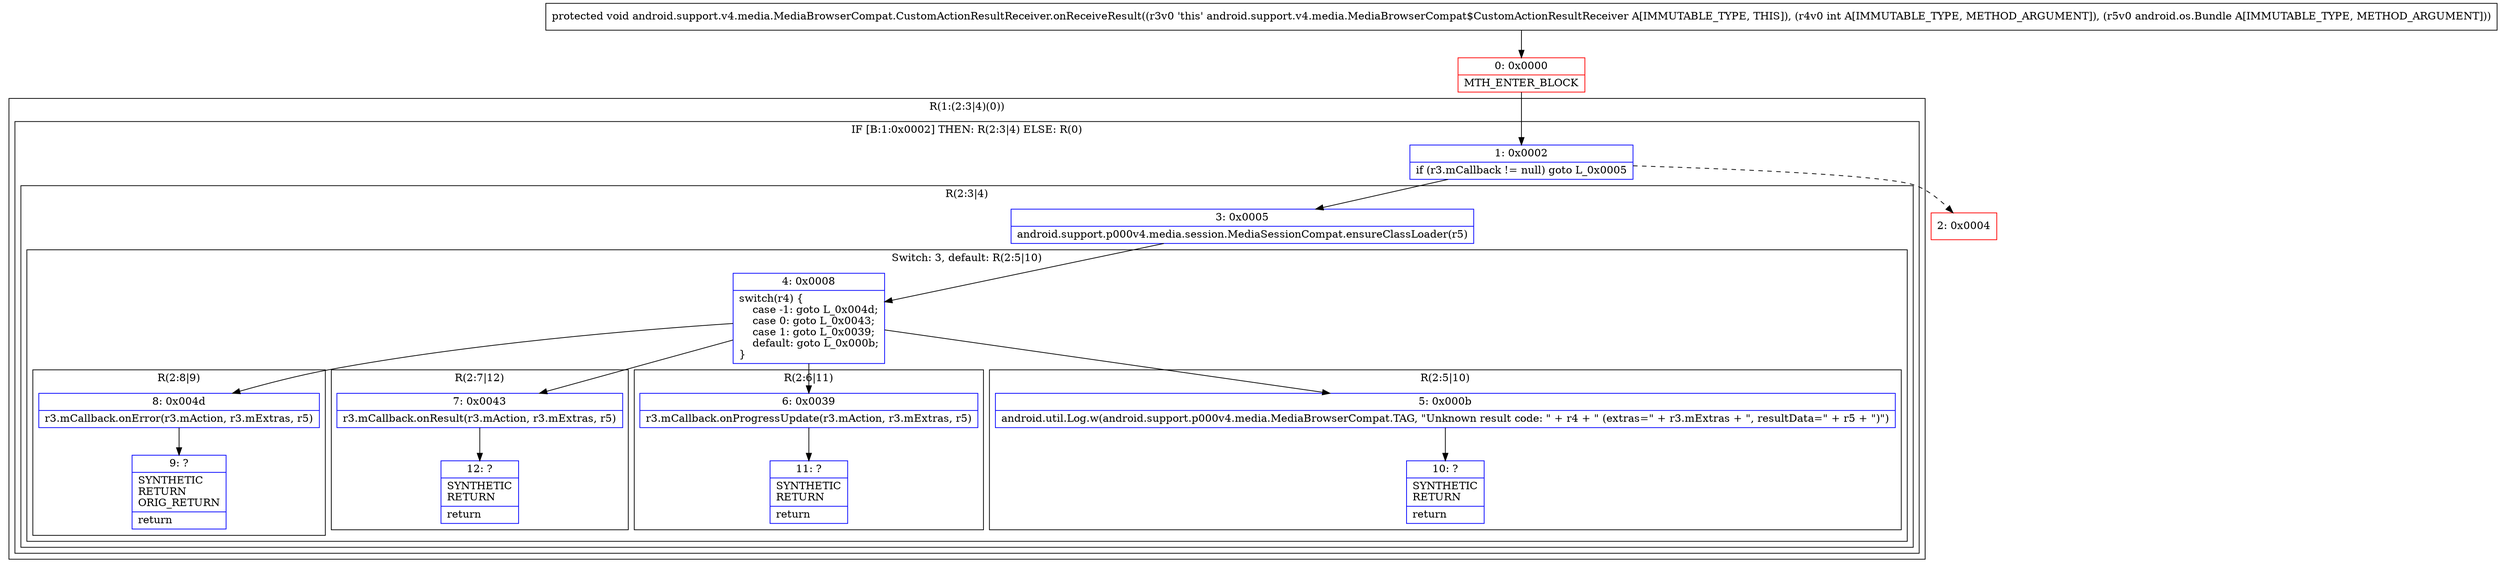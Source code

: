 digraph "CFG forandroid.support.v4.media.MediaBrowserCompat.CustomActionResultReceiver.onReceiveResult(ILandroid\/os\/Bundle;)V" {
subgraph cluster_Region_396660015 {
label = "R(1:(2:3|4)(0))";
node [shape=record,color=blue];
subgraph cluster_IfRegion_1414383881 {
label = "IF [B:1:0x0002] THEN: R(2:3|4) ELSE: R(0)";
node [shape=record,color=blue];
Node_1 [shape=record,label="{1\:\ 0x0002|if (r3.mCallback != null) goto L_0x0005\l}"];
subgraph cluster_Region_312105935 {
label = "R(2:3|4)";
node [shape=record,color=blue];
Node_3 [shape=record,label="{3\:\ 0x0005|android.support.p000v4.media.session.MediaSessionCompat.ensureClassLoader(r5)\l}"];
subgraph cluster_SwitchRegion_933921457 {
label = "Switch: 3, default: R(2:5|10)";
node [shape=record,color=blue];
Node_4 [shape=record,label="{4\:\ 0x0008|switch(r4) \{\l    case \-1: goto L_0x004d;\l    case 0: goto L_0x0043;\l    case 1: goto L_0x0039;\l    default: goto L_0x000b;\l\}\l}"];
subgraph cluster_Region_72658078 {
label = "R(2:8|9)";
node [shape=record,color=blue];
Node_8 [shape=record,label="{8\:\ 0x004d|r3.mCallback.onError(r3.mAction, r3.mExtras, r5)\l}"];
Node_9 [shape=record,label="{9\:\ ?|SYNTHETIC\lRETURN\lORIG_RETURN\l|return\l}"];
}
subgraph cluster_Region_1055602844 {
label = "R(2:7|12)";
node [shape=record,color=blue];
Node_7 [shape=record,label="{7\:\ 0x0043|r3.mCallback.onResult(r3.mAction, r3.mExtras, r5)\l}"];
Node_12 [shape=record,label="{12\:\ ?|SYNTHETIC\lRETURN\l|return\l}"];
}
subgraph cluster_Region_2129615021 {
label = "R(2:6|11)";
node [shape=record,color=blue];
Node_6 [shape=record,label="{6\:\ 0x0039|r3.mCallback.onProgressUpdate(r3.mAction, r3.mExtras, r5)\l}"];
Node_11 [shape=record,label="{11\:\ ?|SYNTHETIC\lRETURN\l|return\l}"];
}
subgraph cluster_Region_498328267 {
label = "R(2:5|10)";
node [shape=record,color=blue];
Node_5 [shape=record,label="{5\:\ 0x000b|android.util.Log.w(android.support.p000v4.media.MediaBrowserCompat.TAG, \"Unknown result code: \" + r4 + \" (extras=\" + r3.mExtras + \", resultData=\" + r5 + \")\")\l}"];
Node_10 [shape=record,label="{10\:\ ?|SYNTHETIC\lRETURN\l|return\l}"];
}
}
}
subgraph cluster_Region_1017290175 {
label = "R(0)";
node [shape=record,color=blue];
}
}
}
Node_0 [shape=record,color=red,label="{0\:\ 0x0000|MTH_ENTER_BLOCK\l}"];
Node_2 [shape=record,color=red,label="{2\:\ 0x0004}"];
MethodNode[shape=record,label="{protected void android.support.v4.media.MediaBrowserCompat.CustomActionResultReceiver.onReceiveResult((r3v0 'this' android.support.v4.media.MediaBrowserCompat$CustomActionResultReceiver A[IMMUTABLE_TYPE, THIS]), (r4v0 int A[IMMUTABLE_TYPE, METHOD_ARGUMENT]), (r5v0 android.os.Bundle A[IMMUTABLE_TYPE, METHOD_ARGUMENT])) }"];
MethodNode -> Node_0;
Node_1 -> Node_2[style=dashed];
Node_1 -> Node_3;
Node_3 -> Node_4;
Node_4 -> Node_5;
Node_4 -> Node_6;
Node_4 -> Node_7;
Node_4 -> Node_8;
Node_8 -> Node_9;
Node_7 -> Node_12;
Node_6 -> Node_11;
Node_5 -> Node_10;
Node_0 -> Node_1;
}


